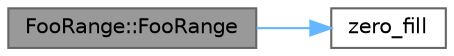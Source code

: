 digraph "FooRange::FooRange"
{
 // LATEX_PDF_SIZE
  bgcolor="transparent";
  edge [fontname=Helvetica,fontsize=10,labelfontname=Helvetica,labelfontsize=10];
  node [fontname=Helvetica,fontsize=10,shape=box,height=0.2,width=0.4];
  rankdir="LR";
  Node1 [id="Node000001",label="FooRange::FooRange",height=0.2,width=0.4,color="gray40", fillcolor="grey60", style="filled", fontcolor="black",tooltip=" "];
  Node1 -> Node2 [id="edge1_Node000001_Node000002",color="steelblue1",style="solid",tooltip=" "];
  Node2 [id="Node000002",label="zero_fill",height=0.2,width=0.4,color="grey40", fillcolor="white", style="filled",URL="$harness_8h.html#aa0749d3c849e389ed534c5c980354adc",tooltip="The function to zero-initialize arrays; useful to avoid warnings"];
}
